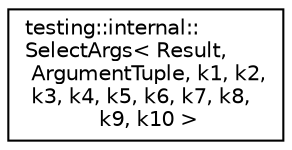 digraph "Graphical Class Hierarchy"
{
  edge [fontname="Helvetica",fontsize="10",labelfontname="Helvetica",labelfontsize="10"];
  node [fontname="Helvetica",fontsize="10",shape=record];
  rankdir="LR";
  Node1 [label="testing::internal::\lSelectArgs\< Result,\l ArgumentTuple, k1, k2,\l k3, k4, k5, k6, k7, k8,\l k9, k10 \>",height=0.2,width=0.4,color="black", fillcolor="white", style="filled",URL="$classtesting_1_1internal_1_1_select_args.html"];
}

